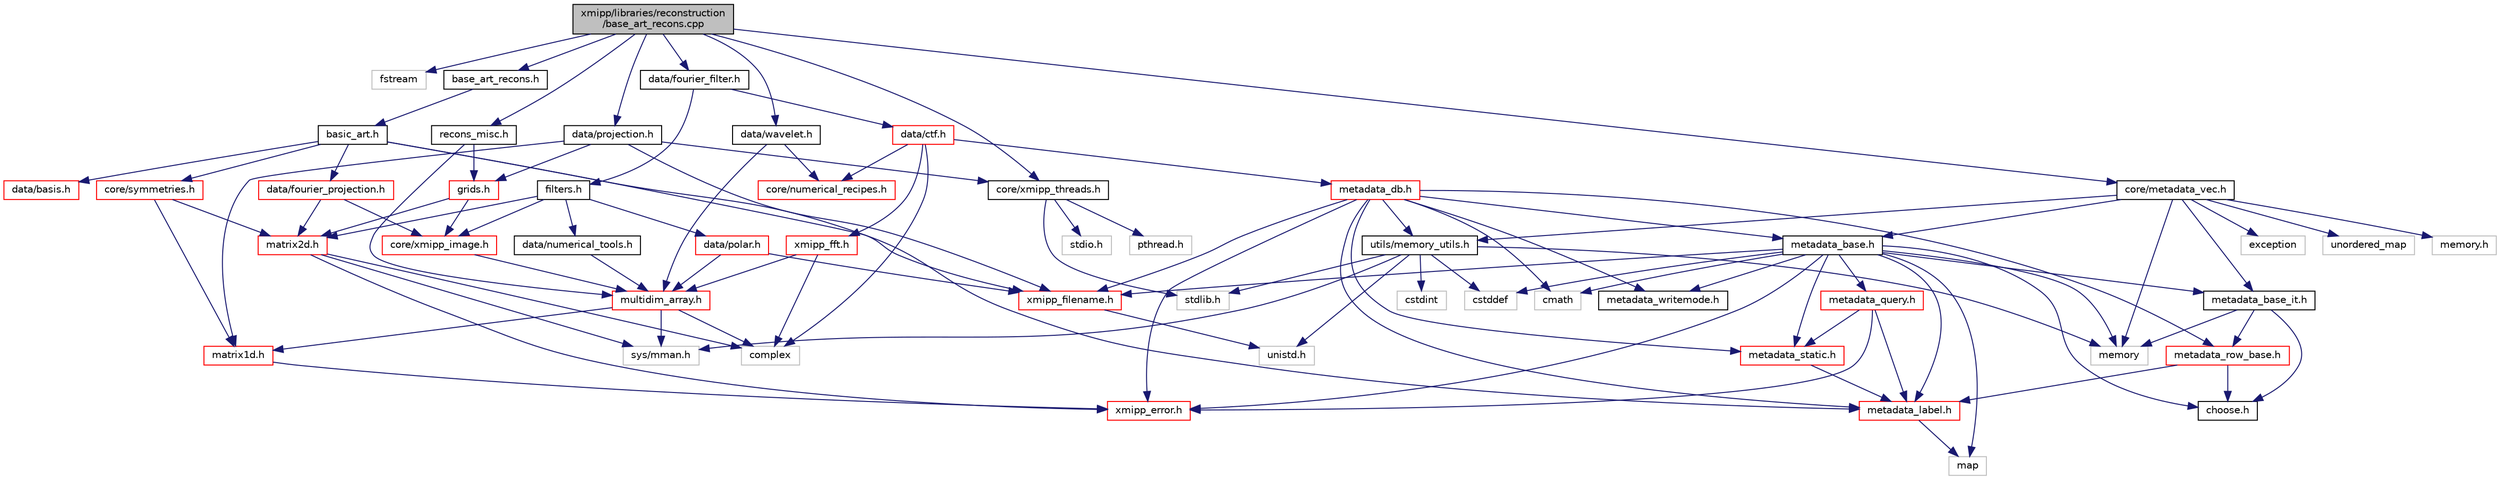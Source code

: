 digraph "xmipp/libraries/reconstruction/base_art_recons.cpp"
{
  edge [fontname="Helvetica",fontsize="10",labelfontname="Helvetica",labelfontsize="10"];
  node [fontname="Helvetica",fontsize="10",shape=record];
  Node0 [label="xmipp/libraries/reconstruction\l/base_art_recons.cpp",height=0.2,width=0.4,color="black", fillcolor="grey75", style="filled", fontcolor="black"];
  Node0 -> Node1 [color="midnightblue",fontsize="10",style="solid",fontname="Helvetica"];
  Node1 [label="fstream",height=0.2,width=0.4,color="grey75", fillcolor="white", style="filled"];
  Node0 -> Node2 [color="midnightblue",fontsize="10",style="solid",fontname="Helvetica"];
  Node2 [label="base_art_recons.h",height=0.2,width=0.4,color="black", fillcolor="white", style="filled",URL="$base__art__recons_8h.html"];
  Node2 -> Node3 [color="midnightblue",fontsize="10",style="solid",fontname="Helvetica"];
  Node3 [label="basic_art.h",height=0.2,width=0.4,color="black", fillcolor="white", style="filled",URL="$basic__art_8h.html"];
  Node3 -> Node4 [color="midnightblue",fontsize="10",style="solid",fontname="Helvetica"];
  Node4 [label="core/symmetries.h",height=0.2,width=0.4,color="red", fillcolor="white", style="filled",URL="$ore_2core_2symmetries_8h.html"];
  Node4 -> Node5 [color="midnightblue",fontsize="10",style="solid",fontname="Helvetica"];
  Node5 [label="matrix1d.h",height=0.2,width=0.4,color="red", fillcolor="white", style="filled",URL="$matrix1d_8h.html"];
  Node5 -> Node8 [color="midnightblue",fontsize="10",style="solid",fontname="Helvetica"];
  Node8 [label="xmipp_error.h",height=0.2,width=0.4,color="red", fillcolor="white", style="filled",URL="$xmipp__error_8h.html"];
  Node4 -> Node15 [color="midnightblue",fontsize="10",style="solid",fontname="Helvetica"];
  Node15 [label="matrix2d.h",height=0.2,width=0.4,color="red", fillcolor="white", style="filled",URL="$matrix2d_8h.html"];
  Node15 -> Node16 [color="midnightblue",fontsize="10",style="solid",fontname="Helvetica"];
  Node16 [label="complex",height=0.2,width=0.4,color="grey75", fillcolor="white", style="filled"];
  Node15 -> Node8 [color="midnightblue",fontsize="10",style="solid",fontname="Helvetica"];
  Node15 -> Node18 [color="midnightblue",fontsize="10",style="solid",fontname="Helvetica"];
  Node18 [label="sys/mman.h",height=0.2,width=0.4,color="grey75", fillcolor="white", style="filled"];
  Node3 -> Node33 [color="midnightblue",fontsize="10",style="solid",fontname="Helvetica"];
  Node33 [label="xmipp_filename.h",height=0.2,width=0.4,color="red", fillcolor="white", style="filled",URL="$xmipp__filename_8h.html"];
  Node33 -> Node20 [color="midnightblue",fontsize="10",style="solid",fontname="Helvetica"];
  Node20 [label="unistd.h",height=0.2,width=0.4,color="grey75", fillcolor="white", style="filled"];
  Node3 -> Node36 [color="midnightblue",fontsize="10",style="solid",fontname="Helvetica"];
  Node36 [label="metadata_label.h",height=0.2,width=0.4,color="red", fillcolor="white", style="filled",URL="$metadata__label_8h.html"];
  Node36 -> Node32 [color="midnightblue",fontsize="10",style="solid",fontname="Helvetica"];
  Node32 [label="map",height=0.2,width=0.4,color="grey75", fillcolor="white", style="filled"];
  Node3 -> Node63 [color="midnightblue",fontsize="10",style="solid",fontname="Helvetica"];
  Node63 [label="data/basis.h",height=0.2,width=0.4,color="red", fillcolor="white", style="filled",URL="$basis_8h.html"];
  Node3 -> Node92 [color="midnightblue",fontsize="10",style="solid",fontname="Helvetica"];
  Node92 [label="data/fourier_projection.h",height=0.2,width=0.4,color="red", fillcolor="white", style="filled",URL="$fourier__projection_8h.html"];
  Node92 -> Node15 [color="midnightblue",fontsize="10",style="solid",fontname="Helvetica"];
  Node92 -> Node66 [color="midnightblue",fontsize="10",style="solid",fontname="Helvetica"];
  Node66 [label="core/xmipp_image.h",height=0.2,width=0.4,color="red", fillcolor="white", style="filled",URL="$xmipp__image_8h.html"];
  Node66 -> Node53 [color="midnightblue",fontsize="10",style="solid",fontname="Helvetica"];
  Node53 [label="multidim_array.h",height=0.2,width=0.4,color="red", fillcolor="white", style="filled",URL="$multidim__array_8h.html"];
  Node53 -> Node18 [color="midnightblue",fontsize="10",style="solid",fontname="Helvetica"];
  Node53 -> Node16 [color="midnightblue",fontsize="10",style="solid",fontname="Helvetica"];
  Node53 -> Node5 [color="midnightblue",fontsize="10",style="solid",fontname="Helvetica"];
  Node0 -> Node96 [color="midnightblue",fontsize="10",style="solid",fontname="Helvetica"];
  Node96 [label="core/xmipp_threads.h",height=0.2,width=0.4,color="black", fillcolor="white", style="filled",URL="$xmipp__threads_8h.html"];
  Node96 -> Node97 [color="midnightblue",fontsize="10",style="solid",fontname="Helvetica"];
  Node97 [label="pthread.h",height=0.2,width=0.4,color="grey75", fillcolor="white", style="filled"];
  Node96 -> Node98 [color="midnightblue",fontsize="10",style="solid",fontname="Helvetica"];
  Node98 [label="stdio.h",height=0.2,width=0.4,color="grey75", fillcolor="white", style="filled"];
  Node96 -> Node28 [color="midnightblue",fontsize="10",style="solid",fontname="Helvetica"];
  Node28 [label="stdlib.h",height=0.2,width=0.4,color="grey75", fillcolor="white", style="filled"];
  Node0 -> Node99 [color="midnightblue",fontsize="10",style="solid",fontname="Helvetica"];
  Node99 [label="core/metadata_vec.h",height=0.2,width=0.4,color="black", fillcolor="white", style="filled",URL="$metadata__vec_8h.html"];
  Node99 -> Node30 [color="midnightblue",fontsize="10",style="solid",fontname="Helvetica"];
  Node30 [label="memory",height=0.2,width=0.4,color="grey75", fillcolor="white", style="filled"];
  Node99 -> Node100 [color="midnightblue",fontsize="10",style="solid",fontname="Helvetica"];
  Node100 [label="exception",height=0.2,width=0.4,color="grey75", fillcolor="white", style="filled"];
  Node99 -> Node101 [color="midnightblue",fontsize="10",style="solid",fontname="Helvetica"];
  Node101 [label="unordered_map",height=0.2,width=0.4,color="grey75", fillcolor="white", style="filled"];
  Node99 -> Node102 [color="midnightblue",fontsize="10",style="solid",fontname="Helvetica"];
  Node102 [label="memory.h",height=0.2,width=0.4,color="grey75", fillcolor="white", style="filled"];
  Node99 -> Node31 [color="midnightblue",fontsize="10",style="solid",fontname="Helvetica"];
  Node31 [label="metadata_base.h",height=0.2,width=0.4,color="black", fillcolor="white", style="filled",URL="$metadata__base_8h.html"];
  Node31 -> Node27 [color="midnightblue",fontsize="10",style="solid",fontname="Helvetica"];
  Node27 [label="cstddef",height=0.2,width=0.4,color="grey75", fillcolor="white", style="filled"];
  Node31 -> Node32 [color="midnightblue",fontsize="10",style="solid",fontname="Helvetica"];
  Node31 -> Node14 [color="midnightblue",fontsize="10",style="solid",fontname="Helvetica"];
  Node14 [label="cmath",height=0.2,width=0.4,color="grey75", fillcolor="white", style="filled"];
  Node31 -> Node30 [color="midnightblue",fontsize="10",style="solid",fontname="Helvetica"];
  Node31 -> Node8 [color="midnightblue",fontsize="10",style="solid",fontname="Helvetica"];
  Node31 -> Node33 [color="midnightblue",fontsize="10",style="solid",fontname="Helvetica"];
  Node31 -> Node36 [color="midnightblue",fontsize="10",style="solid",fontname="Helvetica"];
  Node31 -> Node37 [color="midnightblue",fontsize="10",style="solid",fontname="Helvetica"];
  Node37 [label="metadata_writemode.h",height=0.2,width=0.4,color="black", fillcolor="white", style="filled",URL="$metadata__writemode_8h.html"];
  Node31 -> Node38 [color="midnightblue",fontsize="10",style="solid",fontname="Helvetica"];
  Node38 [label="metadata_base_it.h",height=0.2,width=0.4,color="black", fillcolor="white", style="filled",URL="$metadata__base__it_8h.html"];
  Node38 -> Node30 [color="midnightblue",fontsize="10",style="solid",fontname="Helvetica"];
  Node38 -> Node39 [color="midnightblue",fontsize="10",style="solid",fontname="Helvetica"];
  Node39 [label="metadata_row_base.h",height=0.2,width=0.4,color="red", fillcolor="white", style="filled",URL="$metadata__row__base_8h.html"];
  Node39 -> Node36 [color="midnightblue",fontsize="10",style="solid",fontname="Helvetica"];
  Node39 -> Node41 [color="midnightblue",fontsize="10",style="solid",fontname="Helvetica"];
  Node41 [label="choose.h",height=0.2,width=0.4,color="black", fillcolor="white", style="filled",URL="$choose_8h.html"];
  Node38 -> Node41 [color="midnightblue",fontsize="10",style="solid",fontname="Helvetica"];
  Node31 -> Node43 [color="midnightblue",fontsize="10",style="solid",fontname="Helvetica"];
  Node43 [label="metadata_static.h",height=0.2,width=0.4,color="red", fillcolor="white", style="filled",URL="$metadata__static_8h.html"];
  Node43 -> Node36 [color="midnightblue",fontsize="10",style="solid",fontname="Helvetica"];
  Node31 -> Node46 [color="midnightblue",fontsize="10",style="solid",fontname="Helvetica"];
  Node46 [label="metadata_query.h",height=0.2,width=0.4,color="red", fillcolor="white", style="filled",URL="$metadata__query_8h.html"];
  Node46 -> Node36 [color="midnightblue",fontsize="10",style="solid",fontname="Helvetica"];
  Node46 -> Node8 [color="midnightblue",fontsize="10",style="solid",fontname="Helvetica"];
  Node46 -> Node43 [color="midnightblue",fontsize="10",style="solid",fontname="Helvetica"];
  Node31 -> Node41 [color="midnightblue",fontsize="10",style="solid",fontname="Helvetica"];
  Node99 -> Node38 [color="midnightblue",fontsize="10",style="solid",fontname="Helvetica"];
  Node99 -> Node26 [color="midnightblue",fontsize="10",style="solid",fontname="Helvetica"];
  Node26 [label="utils/memory_utils.h",height=0.2,width=0.4,color="black", fillcolor="white", style="filled",URL="$memory__utils_8h.html"];
  Node26 -> Node27 [color="midnightblue",fontsize="10",style="solid",fontname="Helvetica"];
  Node26 -> Node28 [color="midnightblue",fontsize="10",style="solid",fontname="Helvetica"];
  Node26 -> Node29 [color="midnightblue",fontsize="10",style="solid",fontname="Helvetica"];
  Node29 [label="cstdint",height=0.2,width=0.4,color="grey75", fillcolor="white", style="filled"];
  Node26 -> Node30 [color="midnightblue",fontsize="10",style="solid",fontname="Helvetica"];
  Node26 -> Node18 [color="midnightblue",fontsize="10",style="solid",fontname="Helvetica"];
  Node26 -> Node20 [color="midnightblue",fontsize="10",style="solid",fontname="Helvetica"];
  Node0 -> Node103 [color="midnightblue",fontsize="10",style="solid",fontname="Helvetica"];
  Node103 [label="data/fourier_filter.h",height=0.2,width=0.4,color="black", fillcolor="white", style="filled",URL="$fourier__filter_8h.html"];
  Node103 -> Node104 [color="midnightblue",fontsize="10",style="solid",fontname="Helvetica"];
  Node104 [label="filters.h",height=0.2,width=0.4,color="black", fillcolor="white", style="filled",URL="$filters_8h.html"];
  Node104 -> Node66 [color="midnightblue",fontsize="10",style="solid",fontname="Helvetica"];
  Node104 -> Node15 [color="midnightblue",fontsize="10",style="solid",fontname="Helvetica"];
  Node104 -> Node105 [color="midnightblue",fontsize="10",style="solid",fontname="Helvetica"];
  Node105 [label="data/numerical_tools.h",height=0.2,width=0.4,color="black", fillcolor="white", style="filled",URL="$numerical__tools_8h.html"];
  Node105 -> Node53 [color="midnightblue",fontsize="10",style="solid",fontname="Helvetica"];
  Node104 -> Node106 [color="midnightblue",fontsize="10",style="solid",fontname="Helvetica"];
  Node106 [label="data/polar.h",height=0.2,width=0.4,color="red", fillcolor="white", style="filled",URL="$polar_8h.html"];
  Node106 -> Node53 [color="midnightblue",fontsize="10",style="solid",fontname="Helvetica"];
  Node106 -> Node33 [color="midnightblue",fontsize="10",style="solid",fontname="Helvetica"];
  Node103 -> Node108 [color="midnightblue",fontsize="10",style="solid",fontname="Helvetica"];
  Node108 [label="data/ctf.h",height=0.2,width=0.4,color="red", fillcolor="white", style="filled",URL="$ctf_8h.html"];
  Node108 -> Node16 [color="midnightblue",fontsize="10",style="solid",fontname="Helvetica"];
  Node108 -> Node24 [color="midnightblue",fontsize="10",style="solid",fontname="Helvetica"];
  Node24 [label="metadata_db.h",height=0.2,width=0.4,color="red", fillcolor="white", style="filled",URL="$metadata__db_8h.html"];
  Node24 -> Node14 [color="midnightblue",fontsize="10",style="solid",fontname="Helvetica"];
  Node24 -> Node26 [color="midnightblue",fontsize="10",style="solid",fontname="Helvetica"];
  Node24 -> Node31 [color="midnightblue",fontsize="10",style="solid",fontname="Helvetica"];
  Node24 -> Node36 [color="midnightblue",fontsize="10",style="solid",fontname="Helvetica"];
  Node24 -> Node39 [color="midnightblue",fontsize="10",style="solid",fontname="Helvetica"];
  Node24 -> Node43 [color="midnightblue",fontsize="10",style="solid",fontname="Helvetica"];
  Node24 -> Node8 [color="midnightblue",fontsize="10",style="solid",fontname="Helvetica"];
  Node24 -> Node33 [color="midnightblue",fontsize="10",style="solid",fontname="Helvetica"];
  Node24 -> Node37 [color="midnightblue",fontsize="10",style="solid",fontname="Helvetica"];
  Node108 -> Node109 [color="midnightblue",fontsize="10",style="solid",fontname="Helvetica"];
  Node109 [label="core/numerical_recipes.h",height=0.2,width=0.4,color="red", fillcolor="white", style="filled",URL="$numerical__recipes_8h.html"];
  Node108 -> Node95 [color="midnightblue",fontsize="10",style="solid",fontname="Helvetica"];
  Node95 [label="xmipp_fft.h",height=0.2,width=0.4,color="red", fillcolor="white", style="filled",URL="$xmipp__fft_8h.html"];
  Node95 -> Node16 [color="midnightblue",fontsize="10",style="solid",fontname="Helvetica"];
  Node95 -> Node53 [color="midnightblue",fontsize="10",style="solid",fontname="Helvetica"];
  Node0 -> Node112 [color="midnightblue",fontsize="10",style="solid",fontname="Helvetica"];
  Node112 [label="data/wavelet.h",height=0.2,width=0.4,color="black", fillcolor="white", style="filled",URL="$libraries_2data_2wavelet_8h.html"];
  Node112 -> Node53 [color="midnightblue",fontsize="10",style="solid",fontname="Helvetica"];
  Node112 -> Node109 [color="midnightblue",fontsize="10",style="solid",fontname="Helvetica"];
  Node0 -> Node113 [color="midnightblue",fontsize="10",style="solid",fontname="Helvetica"];
  Node113 [label="data/projection.h",height=0.2,width=0.4,color="black", fillcolor="white", style="filled",URL="$projection_8h.html"];
  Node113 -> Node33 [color="midnightblue",fontsize="10",style="solid",fontname="Helvetica"];
  Node113 -> Node96 [color="midnightblue",fontsize="10",style="solid",fontname="Helvetica"];
  Node113 -> Node5 [color="midnightblue",fontsize="10",style="solid",fontname="Helvetica"];
  Node113 -> Node65 [color="midnightblue",fontsize="10",style="solid",fontname="Helvetica"];
  Node65 [label="grids.h",height=0.2,width=0.4,color="red", fillcolor="white", style="filled",URL="$grids_8h.html"];
  Node65 -> Node66 [color="midnightblue",fontsize="10",style="solid",fontname="Helvetica"];
  Node65 -> Node15 [color="midnightblue",fontsize="10",style="solid",fontname="Helvetica"];
  Node0 -> Node114 [color="midnightblue",fontsize="10",style="solid",fontname="Helvetica"];
  Node114 [label="recons_misc.h",height=0.2,width=0.4,color="black", fillcolor="white", style="filled",URL="$recons__misc_8h.html"];
  Node114 -> Node65 [color="midnightblue",fontsize="10",style="solid",fontname="Helvetica"];
  Node114 -> Node53 [color="midnightblue",fontsize="10",style="solid",fontname="Helvetica"];
}
